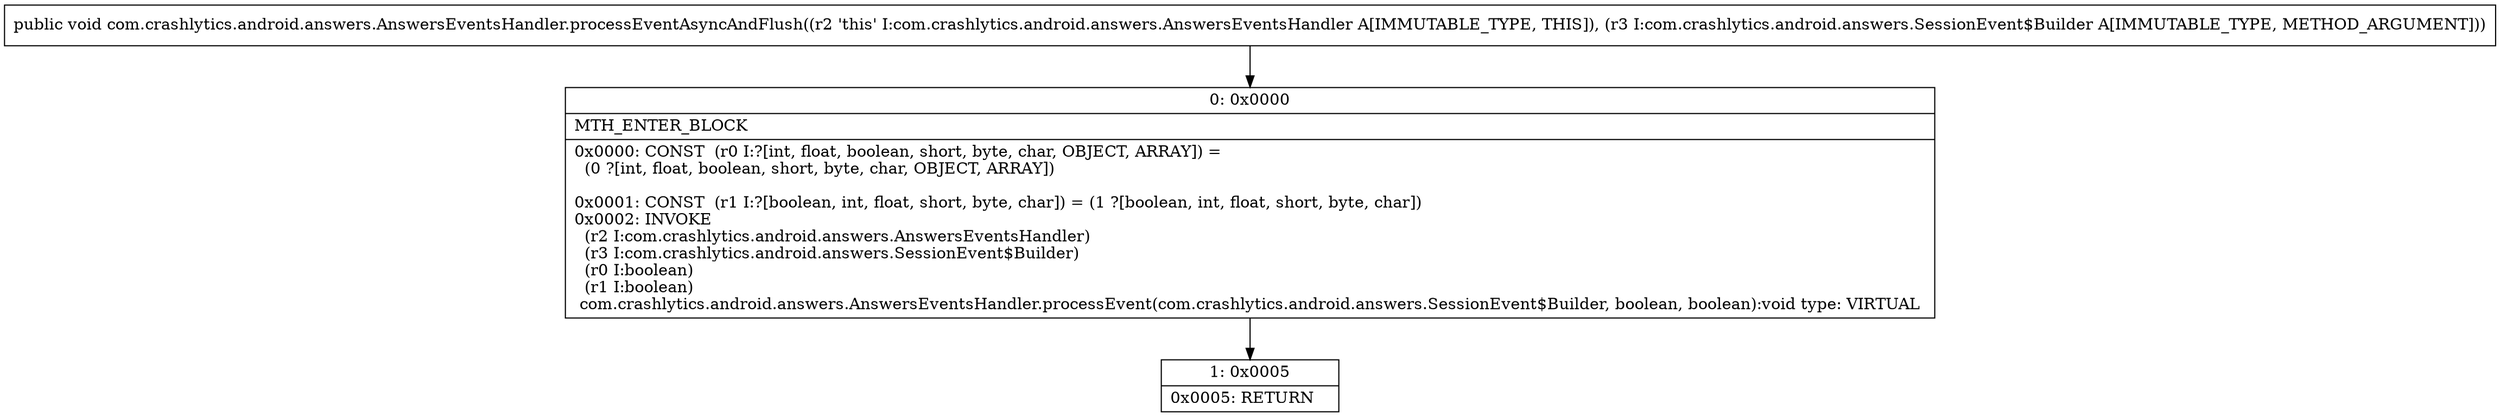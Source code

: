 digraph "CFG forcom.crashlytics.android.answers.AnswersEventsHandler.processEventAsyncAndFlush(Lcom\/crashlytics\/android\/answers\/SessionEvent$Builder;)V" {
Node_0 [shape=record,label="{0\:\ 0x0000|MTH_ENTER_BLOCK\l|0x0000: CONST  (r0 I:?[int, float, boolean, short, byte, char, OBJECT, ARRAY]) = \l  (0 ?[int, float, boolean, short, byte, char, OBJECT, ARRAY])\l \l0x0001: CONST  (r1 I:?[boolean, int, float, short, byte, char]) = (1 ?[boolean, int, float, short, byte, char]) \l0x0002: INVOKE  \l  (r2 I:com.crashlytics.android.answers.AnswersEventsHandler)\l  (r3 I:com.crashlytics.android.answers.SessionEvent$Builder)\l  (r0 I:boolean)\l  (r1 I:boolean)\l com.crashlytics.android.answers.AnswersEventsHandler.processEvent(com.crashlytics.android.answers.SessionEvent$Builder, boolean, boolean):void type: VIRTUAL \l}"];
Node_1 [shape=record,label="{1\:\ 0x0005|0x0005: RETURN   \l}"];
MethodNode[shape=record,label="{public void com.crashlytics.android.answers.AnswersEventsHandler.processEventAsyncAndFlush((r2 'this' I:com.crashlytics.android.answers.AnswersEventsHandler A[IMMUTABLE_TYPE, THIS]), (r3 I:com.crashlytics.android.answers.SessionEvent$Builder A[IMMUTABLE_TYPE, METHOD_ARGUMENT])) }"];
MethodNode -> Node_0;
Node_0 -> Node_1;
}

